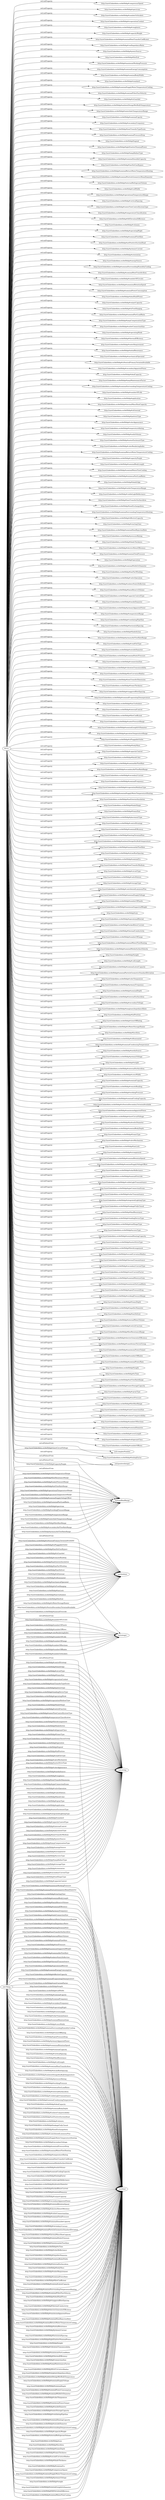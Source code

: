 digraph ar2dtool_diagram { 
rankdir=LR;
size="1501"
	"NULL" -> "http://saref.linkeddata.es/def/bldg#flowResistanceRange" [ label = "owl:onProperty" ];
	"NULL" -> "http://saref.linkeddata.es/def/bldg#electricGeneratorEfficiency" [ label = "owl:onProperty" ];
	"NULL" -> "http://saref.linkeddata.es/def/bldg#transformerVectorGroup" [ label = "owl:onProperty" ];
	"NULL" -> "http://saref.linkeddata.es/def/bldg#maximumPowerOutput" [ label = "owl:onProperty" ];
	"NULL" -> "http://saref.linkeddata.es/def/bldg#numberOfBlades" [ label = "owl:onProperty" ];
	"NULL" -> "http://saref.linkeddata.es/def/bldg#nominalPowerRate" [ label = "owl:onProperty" ];
	"NULL" -> "http://saref.linkeddata.es/def/bldg#length" [ label = "owl:onProperty" ];
	"NULL" -> "http://saref.linkeddata.es/def/bldg#teTime" [ label = "owl:onProperty" ];
	"NULL" -> "http://saref.linkeddata.es/def/bldg#airFlowRateRange" [ label = "owl:onProperty" ];
	"NULL" -> "http://saref.linkeddata.es/def/bldg#waterStorageCapacity" [ label = "owl:onProperty" ];
	"NULL" -> "http://saref.linkeddata.es/def/bldg#sprayType" [ label = "owl:onProperty" ];
	"NULL" -> "http://saref.linkeddata.es/def/bldg#testPressure" [ label = "owl:onProperty" ];
	"NULL" -> "http://saref.linkeddata.es/def/bldg#flowRateRange" [ label = "owl:onProperty" ];
	"NULL" -> "http://saref.linkeddata.es/def/bldg#inletConnectionSize" [ label = "owl:onProperty" ];
	"NULL" -> "http://saref.linkeddata.es/def/bldg#isolatorCompressibility" [ label = "owl:onProperty" ];
	"NULL" -> "http://saref.linkeddata.es/def/bldg#numberOfSections" [ label = "owl:onProperty" ];
	"NULL" -> "http://saref.linkeddata.es/def/bldg#nominalDiameter" [ label = "owl:onProperty" ];
	"NULL" -> "http://saref.linkeddata.es/def/bldg#coverLength" [ label = "owl:onProperty" ];
	"NULL" -> "http://saref.linkeddata.es/def/bldg#refrigerantClass" [ label = "owl:onProperty" ];
	"NULL" -> "http://saref.linkeddata.es/def/bldg#numberOfRows" [ label = "owl:onProperty" ];
	"NULL" -> "http://saref.linkeddata.es/def/bldg#foulingFactor" [ label = "owl:onProperty" ];
	"NULL" -> "http://saref.linkeddata.es/def/bldg#compressorSpeed" [ label = "owl:onProperty" ];
	"NULL" -> "http://saref.linkeddata.es/def/bldg#spectrum" [ label = "owl:onProperty" ];
	"NULL" -> "http://saref.linkeddata.es/def/bldg#numberOsSockets" [ label = "owl:onProperty" ];
	"NULL" -> "http://saref.linkeddata.es/def/bldg#evaporationCoolant" [ label = "owl:onProperty" ];
	"NULL" -> "http://saref.linkeddata.es/def/bldg#roughness" [ label = "owl:onProperty" ];
	"NULL" -> "http://saref.linkeddata.es/def/bldg#capacityWeight" [ label = "owl:onProperty" ];
	"NULL" -> "http://saref.linkeddata.es/def/bldg#nominalHeatTransferCoefficient" [ label = "owl:onProperty" ];
	"NULL" -> "http://saref.linkeddata.es/def/bldg#realImpedanceRatio" [ label = "owl:onProperty" ];
	"NULL" -> "http://saref.linkeddata.es/def/bldg#powerSource" [ label = "owl:onProperty" ];
	"NULL" -> "http://saref.linkeddata.es/def/bldg#fireExit" [ label = "owl:onProperty" ];
	"NULL" -> "http://saref.linkeddata.es/def/bldg#maximumWorkingPressure" [ label = "owl:onProperty" ];
	"NULL" -> "http://saref.linkeddata.es/def/bldg#nominalEnergyConsumption" [ label = "owl:onProperty" ];
	"NULL" -> "http://saref.linkeddata.es/def/bldg#nominalBodyWidth" [ label = "owl:onProperty" ];
	"NULL" -> "http://saref.linkeddata.es/def/bldg#standard" [ label = "owl:onProperty" ];
	"NULL" -> "http://saref.linkeddata.es/def/bldg#nominalSupplyWaterTemperatureCooling" [ label = "owl:onProperty" ];
	"NULL" -> "http://saref.linkeddata.es/def/bldg#nominalFilterFaceVelocity" [ label = "owl:onProperty" ];
	"NULL" -> "http://saref.linkeddata.es/def/bldg#isGuarded" [ label = "owl:onProperty" ];
	"NULL" -> "http://saref.linkeddata.es/def/bldg#ambientDesignWetBulbTemperature" [ label = "owl:onProperty" ];
	"NULL" -> "http://saref.linkeddata.es/def/bldg#waterInletTemperatureRange" [ label = "owl:onProperty" ];
	"NULL" -> "http://saref.linkeddata.es/def/bldg#nominalCapcity" [ label = "owl:onProperty" ];
	"NULL" -> "http://saref.linkeddata.es/def/bldg#secondaryFrequency" [ label = "owl:onProperty" ];
	"NULL" -> "http://saref.linkeddata.es/def/bldg#heatTransferTypeEnum" [ label = "owl:onProperty" ];
	"NULL" -> "http://saref.linkeddata.es/def/bldg#nominalPressureDrop" [ label = "owl:onProperty" ];
	"NULL" -> "http://saref.linkeddata.es/def/bldg#legend" [ label = "owl:onProperty" ];
	"NULL" -> "http://saref.linkeddata.es/def/bldg#lightEmitterNominalPower" [ label = "owl:onProperty" ];
	"NULL" -> "http://saref.linkeddata.es/def/bldg#lampBallastType" [ label = "owl:onProperty" ];
	"NULL" -> "http://saref.linkeddata.es/def/bldg#nominalSensibleCapacity" [ label = "owl:onProperty" ];
	"NULL" -> "http://saref.linkeddata.es/def/bldg#hasHotGasBypass" [ label = "owl:onProperty" ];
	"NULL" -> "http://saref.linkeddata.es/def/bldg#nominalReturnWaterTemperatureHeating" [ label = "owl:onProperty" ];
	"NULL" -> "http://saref.linkeddata.es/def/bldg#nominalParticleGeometricMeanDiameter" [ label = "owl:onProperty" ];
	"NULL" -> "http://saref.linkeddata.es/def/bldg#internalRefrigerantVolume" [ label = "owl:onProperty" ];
	"NULL" -> "http://saref.linkeddata.es/def/bldg#coilWidth" [ label = "owl:onProperty" ];
	"NULL" -> "http://saref.linkeddata.es/def/bldg#operationalTemperatureRange" [ label = "owl:onProperty" ];
	"NULL" -> "http://saref.linkeddata.es/def/bldg#verticalSpacing" [ label = "owl:onProperty" ];
	"NULL" -> "http://saref.linkeddata.es/def/bldg#waterFlowControlSystemType" [ label = "owl:onProperty" ];
	"NULL" -> "http://saref.linkeddata.es/def/bldg#temperatureClassification" [ label = "owl:onProperty" ];
	"NULL" -> "http://saref.linkeddata.es/def/bldg#liftElevationDifference" [ label = "owl:onProperty" ];
	"NULL" -> "http://saref.linkeddata.es/def/bldg#volumen" [ label = "owl:onProperty" ];
	"NULL" -> "http://saref.linkeddata.es/def/bldg#operatingWight" [ label = "owl:onProperty" ];
	"NULL" -> "http://saref.linkeddata.es/def/bldg#nominalFlowRate" [ label = "owl:onProperty" ];
	"NULL" -> "http://saref.linkeddata.es/def/bldg#netPositiveSuctionHead" [ label = "owl:onProperty" ];
	"NULL" -> "http://saref.linkeddata.es/def/bldg#primaryCurrent" [ label = "owl:onProperty" ];
	"NULL" -> "http://saref.linkeddata.es/def/bldg#orientation" [ label = "owl:onProperty" ];
	"NULL" -> "http://saref.linkeddata.es/def/bldg#energySource" [ label = "owl:onProperty" ];
	"NULL" -> "http://saref.linkeddata.es/def/bldg#nominalSorroundingHumidityCooling" [ label = "owl:onProperty" ];
	"NULL" -> "http://saref.linkeddata.es/def/bldg#nominalHeatTransferArea" [ label = "owl:onProperty" ];
	"NULL" -> "http://saref.linkeddata.es/def/bldg#numberOfCircuits" [ label = "owl:onProperty" ];
	"NULL" -> "http://saref.linkeddata.es/def/bldg#nomminalRotationSpeed" [ label = "owl:onProperty" ];
	"NULL" -> "http://saref.linkeddata.es/def/bldg#nominalPowerConsumption" [ label = "owl:onProperty" ];
	"NULL" -> "http://saref.linkeddata.es/def/bldg#idealShaftPower" [ label = "owl:onProperty" ];
	"NULL" -> "http://saref.linkeddata.es/def/bldg#outputCapacity" [ label = "owl:onProperty" ];
	"NULL" -> "http://saref.linkeddata.es/def/bldg#isFreeHanging" [ label = "owl:onProperty" ];
	"NULL" -> "http://saref.linkeddata.es/def/bldg#nominalPartLoadRatio" [ label = "owl:onProperty" ];
	"NULL" -> "http://saref.linkeddata.es/def/bldg#lampCompensationType" [ label = "owl:onProperty" ];
	"NULL" -> "http://saref.linkeddata.es/def/bldg#outletConnectionSize" [ label = "owl:onProperty" ];
	"NULL" -> "http://saref.linkeddata.es/def/bldg#operatingMode" [ label = "owl:onProperty" ];
	"NULL" -> "http://saref.linkeddata.es/def/bldg#thermalEfficiency" [ label = "owl:onProperty" ];
	"NULL" -> "http://saref.linkeddata.es/def/bldg#waterRequirement" [ label = "owl:onProperty" ];
	"NULL" -> "http://saref.linkeddata.es/def/bldg#initialResistance" [ label = "owl:onProperty" ];
	"NULL" -> "http://saref.linkeddata.es/def/bldg#mechanicalOperated" [ label = "owl:onProperty" ];
	"NULL" -> "http://saref.linkeddata.es/def/bldg#isNeutralPrimaryTerminalAvailable" [ label = "owl:onProperty" ];
	"NULL" -> "xsd:realRealRange" [ label = "owl:allValuesFrom" ];
	"NULL" -> "http://saref.linkeddata.es/def/bldg#secondaryApparentPower" [ label = "owl:onProperty" ];
	"NULL" -> "xsd:positiveInteger" [ label = "owl:allValuesFrom" ];
	"NULL" -> "http://saref.linkeddata.es/def/bldg#idealCapacity" [ label = "owl:onProperty" ];
	"NULL" -> "http://saref.linkeddata.es/def/bldg#lampMaintenanceFactor" [ label = "owl:onProperty" ];
	"NULL" -> "http://saref.linkeddata.es/def/bldg#nominalSorroundingTemperatureCooling" [ label = "owl:onProperty" ];
	"NULL" -> "http://saref.linkeddata.es/def/bldg#numberOfCells" [ label = "owl:onProperty" ];
	"NULL" -> "http://saref.linkeddata.es/def/bldg#application" [ label = "owl:onProperty" ];
	"NULL" -> "http://saref.linkeddata.es/def/bldg#thermalMassHeatCapacity" [ label = "owl:onProperty" ];
	"NULL" -> "http://saref.linkeddata.es/def/bldg#isExternal" [ label = "owl:onProperty" ];
	"NULL" -> "http://saref.linkeddata.es/def/bldg#patternType" [ label = "owl:onProperty" ];
	"NULL" -> "http://saref.linkeddata.es/def/bldg#colorAppearance" [ label = "owl:onProperty" ];
	"NULL" -> "http://saref.linkeddata.es/def/bldg#temperatureRating" [ label = "owl:onProperty" ];
	"NULL" -> "http://saref.linkeddata.es/def/bldg#audioVolume" [ label = "owl:onProperty" ];
	"NULL" -> "http://saref.linkeddata.es/def/bldg#motorEnclosureType" [ label = "owl:onProperty" ];
	"NULL" -> "http://saref.linkeddata.es/def/bldg#colorRenderingIndex" [ label = "owl:onProperty" ];
	"NULL" -> "http://saref.linkeddata.es/def/bldg#nominalReturnWaterTemperatureCooling" [ label = "owl:onProperty" ];
	"NULL" -> "http://saref.linkeddata.es/def/bldg#capacityPeople" [ label = "owl:onProperty" ];
	"NULL" -> "http://saref.linkeddata.es/def/bldg#nominalBodyLength" [ label = "owl:onProperty" ];
	"NULL" -> "http://saref.linkeddata.es/def/bldg#nominalWaterFlowCooling" [ label = "owl:onProperty" ];
	"NULL" -> "http://saref.linkeddata.es/def/bldg#minimunPartLoadRatio" [ label = "owl:onProperty" ];
	"NULL" -> "http://saref.linkeddata.es/def/bldg#bladeEdge" [ label = "owl:onProperty" ];
	"NULL" -> "http://saref.linkeddata.es/def/bldg#outletTemperatureRange" [ label = "owl:onProperty" ];
	"NULL" -> "http://saref.linkeddata.es/def/bldg#visibleLightReflectance" [ label = "owl:onProperty" ];
	"NULL" -> "http://saref.linkeddata.es/def/bldg#heatTransferSurfaceArea" [ label = "owl:onProperty" ];
	"NULL" -> "http://saref.linkeddata.es/def/bldg#heatExchangeArea" [ label = "owl:onProperty" ];
	"NULL" -> "http://saref.linkeddata.es/def/bldg#nominalSorroundingTemperatureHeating" [ label = "owl:onProperty" ];
	"NULL" -> "http://saref.linkeddata.es/def/bldg#effectiveCapacity" [ label = "owl:onProperty" ];
	"NULL" -> "http://saref.linkeddata.es/def/bldg#startingTime" [ label = "owl:onProperty" ];
	"NULL" -> "http://saref.linkeddata.es/def/bldg#nominalHeatRejectionRate" [ label = "owl:onProperty" ];
	"NULL" -> "http://saref.linkeddata.es/def/bldg#pressureRating" [ label = "owl:onProperty" ];
	"NULL" -> "http://saref.linkeddata.es/def/bldg#bladeThickness" [ label = "owl:onProperty" ];
	"NULL" -> "http://saref.linkeddata.es/def/bldg#electricMotorEfficiency" [ label = "owl:onProperty" ];
	"NULL" -> "http://saref.linkeddata.es/def/bldg#nominalTotalPressure" [ label = "owl:onProperty" ];
	"NULL" -> "http://saref.linkeddata.es/def/bldg#operation" [ label = "owl:onProperty" ];
	"NULL" -> "http://saref.linkeddata.es/def/bldg#nominalWidthOrDiameter" [ label = "owl:onProperty" ];
	"NULL" -> "http://saref.linkeddata.es/def/bldg#hasPartWinding" [ label = "owl:onProperty" ];
	"NULL" -> "http://saref.linkeddata.es/def/bldg#valveOperation" [ label = "owl:onProperty" ];
	"NULL" -> "http://saref.linkeddata.es/def/bldg#isolatorStaticDeflection" [ label = "owl:onProperty" ];
	"NULL" -> "http://saref.linkeddata.es/def/bldg#basinReserveVolume" [ label = "owl:onProperty" ];
	"NULL" -> "http://saref.linkeddata.es/def/bldg#capacityControlType" [ label = "owl:onProperty" ];
	"NULL" -> "http://saref.linkeddata.es/def/bldg#insideDiameter" [ label = "owl:onProperty" ];
	"NULL" -> "http://saref.linkeddata.es/def/bldg#primaryApparentPower" [ label = "owl:onProperty" ];
	"NULL" -> "http://saref.linkeddata.es/def/bldg#temperatureRange" [ label = "owl:onProperty" ];
	"NULL" -> "http://saref.linkeddata.es/def/bldg#ventilatingPipeSize" [ label = "owl:onProperty" ];
	"NULL" -> "http://saref.linkeddata.es/def/bldg#horizontalSpacing" [ label = "owl:onProperty" ];
	"NULL" -> "http://saref.linkeddata.es/def/bldg#bladeAction" [ label = "owl:onProperty" ];
	"NULL" -> "http://saref.linkeddata.es/def/bldg#primaryAirFlowRateRange" [ label = "owl:onProperty" ];
	"NULL" -> "http://saref.linkeddata.es/def/bldg#readOutType" [ label = "owl:onProperty" ];
	"NULL" -> "http://saref.linkeddata.es/def/bldg#outsideDiameter" [ label = "owl:onProperty" ];
	"NULL" -> "http://saref.linkeddata.es/def/bldg#nominalStaticPressure" [ label = "owl:onProperty" ];
	"NULL" -> "http://saref.linkeddata.es/def/bldg#connectionSize" [ label = "owl:onProperty" ];
	"NULL" -> "http://saref.linkeddata.es/def/bldg#vibrationTransmissibility" [ label = "owl:onProperty" ];
	"NULL" -> "http://saref.linkeddata.es/def/bldg#firstCurvatureRadius" [ label = "owl:onProperty" ];
	"NULL" -> "http://saref.linkeddata.es/def/bldg#heatTransferDimension" [ label = "owl:onProperty" ];
	"NULL" -> "http://saref.linkeddata.es/def/bldg#frameThickness" [ label = "owl:onProperty" ];
	"NULL" -> "http://saref.linkeddata.es/def/bldg#staggeredRowSpacing" [ label = "owl:onProperty" ];
	"NULL" -> "http://saref.linkeddata.es/def/bldg#nominalEvaporatingTemmperature" [ label = "owl:onProperty" ];
	"NULL" -> "http://saref.linkeddata.es/def/bldg#hasTurbulator" [ label = "owl:onProperty" ];
	"NULL" -> "http://saref.linkeddata.es/def/bldg#internalControl" [ label = "owl:onProperty" ];
	"NULL" -> "http://saref.linkeddata.es/def/bldg#flowCoefficient" [ label = "owl:onProperty" ];
	"NULL" -> "xsd:boolean" [ label = "owl:allValuesFrom" ];
	"NULL" -> "http://saref.linkeddata.es/def/bldg#waterPressureRange" [ label = "owl:onProperty" ];
	"NULL" -> "http://saref.linkeddata.es/def/bldg#nominalLengthOrDiameter" [ label = "owl:onProperty" ];
	"NULL" -> "http://saref.linkeddata.es/def/bldg#operationTemperatureRange" [ label = "owl:onProperty" ];
	"NULL" -> "http://saref.linkeddata.es/def/bldg#isPluggableOutlet" [ label = "owl:onProperty" ];
	"NULL" -> "http://saref.linkeddata.es/def/bldg#bodyMass" [ label = "owl:onProperty" ];
	"NULL" -> "http://saref.linkeddata.es/def/bldg#capacityControl" [ label = "owl:onProperty" ];
	"NULL" -> "http://saref.linkeddata.es/def/bldg#finishColor" [ label = "owl:onProperty" ];
	"NULL" -> "http://saref.linkeddata.es/def/bldg#nominalAirFlowRate" [ label = "owl:onProperty" ];
	"NULL" -> "http://saref.linkeddata.es/def/bldg#secondaryAirFlowRateRange" [ label = "owl:onProperty" ];
	"NULL" -> "http://saref.linkeddata.es/def/bldg#secondaryCurrent" [ label = "owl:onProperty" ];
	"NULL" -> "http://saref.linkeddata.es/def/bldg#nominalFrequency" [ label = "owl:onProperty" ];
	"NULL" -> "http://saref.linkeddata.es/def/bldg#evaporationMediumType" [ label = "owl:onProperty" ];
	"NULL" -> "http://saref.linkeddata.es/def/bldg#nominalSupplyWaterTemperatureHeating" [ label = "owl:onProperty" ];
	"NULL" -> "http://saref.linkeddata.es/def/bldg#hasExteriorInsulation" [ label = "owl:onProperty" ];
	"NULL" -> "http://saref.linkeddata.es/def/bldg#bladeShape" [ label = "owl:onProperty" ];
	"NULL" -> "http://saref.linkeddata.es/def/bldg#frameSize" [ label = "owl:onProperty" ];
	"NULL" -> "http://saref.linkeddata.es/def/bldg#placementType" [ label = "owl:onProperty" ];
	"NULL" -> "http://saref.linkeddata.es/def/bldg#controlStrategy" [ label = "owl:onProperty" ];
	"NULL" -> "http://saref.linkeddata.es/def/bldg#nominalEfficiency" [ label = "owl:onProperty" ];
	"NULL" -> "http://saref.linkeddata.es/def/bldg#limitingTerminalSize" [ label = "owl:onProperty" ];
	"NULL" -> "http://saref.linkeddata.es/def/bldg#ambientDesignDryBulbTemperature" [ label = "owl:onProperty" ];
	"NULL" -> "http://saref.linkeddata.es/def/bldg#maximumAirFlowRate" [ label = "owl:onProperty" ];
	"NULL" -> "http://saref.linkeddata.es/def/bldg#inLineRowSpacing" [ label = "owl:onProperty" ];
	"NULL" -> "http://saref.linkeddata.es/def/bldg#nominalUa" [ label = "owl:onProperty" ];
	"NULL" -> "http://saref.linkeddata.es/def/bldg#heatTransferMedium" [ label = "owl:onProperty" ];
	"NULL" -> "http://saref.linkeddata.es/def/bldg#circuitType" [ label = "owl:onProperty" ];
	"NULL" -> "http://saref.linkeddata.es/def/bldg#valvePattern" [ label = "owl:onProperty" ];
	"NULL" -> "http://saref.linkeddata.es/def/bldg#storageType" [ label = "owl:onProperty" ];
	"NULL" -> "http://saref.linkeddata.es/def/bldg#contributedLuminousFlux" [ label = "owl:onProperty" ];
	"NULL" -> "http://saref.linkeddata.es/def/bldg#nominalSupplyVoltage" [ label = "owl:onProperty" ];
	"NULL" -> "http://saref.linkeddata.es/def/bldg#numberOfPanels" [ label = "owl:onProperty" ];
	"NULL" -> "http://saref.linkeddata.es/def/bldg#maximumSupportedWeight" [ label = "owl:onProperty" ];
	"NULL" -> "http://saref.linkeddata.es/def/bldg#size" [ label = "owl:onProperty" ];
	"NULL" -> "http://saref.linkeddata.es/def/bldg#operationalRiterial" [ label = "owl:onProperty" ];
	"NULL" -> "http://saref.linkeddata.es/def/bldg#lockedRotorCurrent" [ label = "owl:onProperty" ];
	"NULL" -> "http://saref.linkeddata.es/def/bldg#thermalConductivity" [ label = "owl:onProperty" ];
	"NULL" -> "http://saref.linkeddata.es/def/bldg#numberOfGangs" [ label = "owl:onProperty" ];
	"NULL" -> "xsd:integer" [ label = "owl:allValuesFrom" ];
	"NULL" -> "http://saref.linkeddata.es/def/bldg#nominalWaterFlowHeating" [ label = "owl:onProperty" ];
	"NULL" -> "http://saref.linkeddata.es/def/bldg#nominalMediaSurfaceVelocity" [ label = "owl:onProperty" ];
	"NULL" -> "http://saref.linkeddata.es/def/bldg#height" [ label = "owl:onProperty" ];
	"NULL" -> "http://saref.linkeddata.es/def/bldg#coilLength" [ label = "owl:onProperty" ];
	"NULL" -> "http://saref.linkeddata.es/def/bldg#nominalLatentCapacity" [ label = "owl:onProperty" ];
	"NULL" -> "http://saref.linkeddata.es/def/bldg#nominalParticleGeometricStandardDeviation" [ label = "owl:onProperty" ];
	"NULL" -> "http://saref.linkeddata.es/def/bldg#colorTempeature" [ label = "owl:onProperty" ];
	"NULL" -> "http://saref.linkeddata.es/def/bldg#primaryFrequency" [ label = "owl:onProperty" ];
	"NULL" -> "http://saref.linkeddata.es/def/bldg#nominalDepth" [ label = "owl:onProperty" ];
	"NULL" -> "http://saref.linkeddata.es/def/bldg#internalSurfaceArea" [ label = "owl:onProperty" ];
	"NULL" -> "xsd:string" [ label = "owl:allValuesFrom" ];
	"NULL" -> "http://saref.linkeddata.es/def/bldg#secondaryVoltage" [ label = "owl:onProperty" ];
	"NULL" -> "http://saref.linkeddata.es/def/bldg#imaginaryImpedanceRatio" [ label = "owl:onProperty" ];
	"NULL" -> "http://saref.linkeddata.es/def/bldg#failPosition" [ label = "owl:onProperty" ];
	"NULL" -> "http://saref.linkeddata.es/def/bldg#closeOffRating" [ label = "owl:onProperty" ];
	"NULL" -> "http://saref.linkeddata.es/def/bldg#isWaterStorageHeater" [ label = "owl:onProperty" ];
	"NULL" -> "http://saref.linkeddata.es/def/bldg#faceArea" [ label = "owl:onProperty" ];
	"NULL" -> "http://saref.linkeddata.es/def/bldg#isIlluminated" [ label = "owl:onProperty" ];
	"NULL" -> "http://saref.linkeddata.es/def/bldg#nominalCondensingTemperature" [ label = "owl:onProperty" ];
	"NULL" -> "http://saref.linkeddata.es/def/bldg#mediaSource" [ label = "owl:onProperty" ];
	"NULL" -> "http://saref.linkeddata.es/def/bldg#primaryVoltage" [ label = "owl:onProperty" ];
	"NULL" -> "http://saref.linkeddata.es/def/bldg#weight" [ label = "owl:onProperty" ];
	"NULL" -> "http://saref.linkeddata.es/def/bldg#externalSurfaceArea" [ label = "owl:onProperty" ];
	"NULL" -> "http://saref.linkeddata.es/def/bldg#coverWidth" [ label = "owl:onProperty" ];
	"NULL" -> "http://saref.linkeddata.es/def/bldg#nominalCapacity" [ label = "owl:onProperty" ];
	"NULL" -> "http://saref.linkeddata.es/def/bldg#remoteReading" [ label = "owl:onProperty" ];
	"NULL" -> "http://saref.linkeddata.es/def/bldg#workingPressure" [ label = "owl:onProperty" ];
	"NULL" -> "http://saref.linkeddata.es/def/bldg#nominalCoolingCapacity" [ label = "owl:onProperty" ];
	"NULL" -> "http://saref.linkeddata.es/def/bldg#isNeutralSecondaryTerminalAvailable" [ label = "owl:onProperty" ];
	"NULL" -> "http://saref.linkeddata.es/def/bldg#maximumApparentPower" [ label = "owl:onProperty" ];
	"NULL" -> "http://saref.linkeddata.es/def/bldg#shortCircuitVoltage" [ label = "owl:onProperty" ];
	"NULL" -> "http://saref.linkeddata.es/def/bldg#hydraulicDiameter" [ label = "owl:onProperty" ];
	"NULL" -> "http://saref.linkeddata.es/def/bldg#nominalBodyDepth" [ label = "owl:onProperty" ];
	"NULL" -> "http://saref.linkeddata.es/def/bldg#frameType" [ label = "owl:onProperty" ];
	"NULL" -> "http://saref.linkeddata.es/def/bldg#valveMechanism" [ label = "owl:onProperty" ];
	"NULL" -> "http://saref.linkeddata.es/def/bldg#hasLock" [ label = "owl:onProperty" ];
	"NULL" -> "http://saref.linkeddata.es/def/bldg#arrangement" [ label = "owl:onProperty" ];
	"NULL" -> "http://saref.linkeddata.es/def/bldg#nominalRotationSpeed" [ label = "owl:onProperty" ];
	"NULL" -> "http://saref.linkeddata.es/def/bldg#nominalSupplyVoltageOffset" [ label = "owl:onProperty" ];
	"NULL" -> "http://saref.linkeddata.es/def/bldg#solarReflectance" [ label = "owl:onProperty" ];
	"NULL" -> "xsd:float" [ label = "owl:allValuesFrom" ];
	"NULL" -> "http://saref.linkeddata.es/def/bldg#manualOverride" [ label = "owl:onProperty" ];
	"NULL" -> "http://saref.linkeddata.es/def/bldg#visibleLightTransmittance" [ label = "owl:onProperty" ];
	"NULL" -> "http://saref.linkeddata.es/def/bldg#pipeConnectionEnum" [ label = "owl:onProperty" ];
	"NULL" -> "http://saref.linkeddata.es/def/bldg#solarTransmittance" [ label = "owl:onProperty" ];
	"NULL" -> "http://saref.linkeddata.es/def/bldg#integratedLightingType" [ label = "owl:onProperty" ];
	"NULL" -> "http://saref.linkeddata.es/def/bldg#leakageFullyClosed" [ label = "owl:onProperty" ];
	"NULL" -> "http://saref.linkeddata.es/def/bldg#finalResistance" [ label = "owl:onProperty" ];
	"NULL" -> "http://saref.linkeddata.es/def/bldg#shadingDeviceType" [ label = "owl:onProperty" ];
	"NULL" -> "http://saref.linkeddata.es/def/bldg#endShapeType" [ label = "owl:onProperty" ];
	"NULL" -> "http://saref.linkeddata.es/def/bldg#accessType" [ label = "owl:onProperty" ];
	"NULL" -> "http://saref.linkeddata.es/def/bldg#nominalHeatingCapacity" [ label = "owl:onProperty" ];
	"NULL" -> "http://saref.linkeddata.es/def/bldg#motorDriveType" [ label = "owl:onProperty" ];
	"NULL" -> "xsd:complexNumber" [ label = "owl:allValuesFrom" ];
	"NULL" -> "http://saref.linkeddata.es/def/bldg#flowArrangement" [ label = "owl:onProperty" ];
	"NULL" -> "http://saref.linkeddata.es/def/bldg#secondCurvatureRadius" [ label = "owl:onProperty" ];
	"NULL" -> "http://saref.linkeddata.es/def/bldg#thermalTransmittance" [ label = "owl:onProperty" ];
	"NULL" -> "http://saref.linkeddata.es/def/bldg#secondaryCurrentType" [ label = "owl:onProperty" ];
	"NULL" -> "http://saref.linkeddata.es/def/bldg#startCurrentFactor" [ label = "owl:onProperty" ];
	"NULL" -> "http://saref.linkeddata.es/def/bldg#nominalMoistureGain" [ label = "owl:onProperty" ];
	"NULL" -> "http://saref.linkeddata.es/def/bldg#maximumPartLoadRatio" [ label = "owl:onProperty" ];
	"NULL" -> "http://saref.linkeddata.es/def/bldg#openPressureDrop" [ label = "owl:onProperty" ];
	"NULL" -> "http://saref.linkeddata.es/def/bldg#workingPressureRange" [ label = "owl:onProperty" ];
	"NULL" -> "http://saref.linkeddata.es/def/bldg#frameDepth" [ label = "owl:onProperty" ];
	"NULL" -> "http://saref.linkeddata.es/def/bldg#impellerDiameter" [ label = "owl:onProperty" ];
	"NULL" -> "http://saref.linkeddata.es/def/bldg#hasDefrost" [ label = "owl:onProperty" ];
	"NULL" -> "http://saref.linkeddata.es/def/bldg#internalWaterVolume" [ label = "owl:onProperty" ];
	"NULL" -> "http://saref.linkeddata.es/def/bldg#switchFunction" [ label = "owl:onProperty" ];
	"owl:Thing" -> "xsd:float" [ label = "http://saref.linkeddata.es/def/bldg#nominalSorroundingHumidityCooling" ];
	"owl:Thing" -> "xsd:float" [ label = "http://saref.linkeddata.es/def/bldg#closeOffRating" ];
	"owl:Thing" -> "xsd:float" [ label = "http://saref.linkeddata.es/def/bldg#openPressureDrop" ];
	"owl:Thing" -> "xsd:float" [ label = "http://saref.linkeddata.es/def/bldg#primaryApparentPower" ];
	"owl:Thing" -> "xsd:string" [ label = "http://saref.linkeddata.es/def/bldg#motorDriveType" ];
	"owl:Thing" -> "xsd:boolean" [ label = "http://saref.linkeddata.es/def/bldg#isNeutralPrimaryTerminalAvailable" ];
	"owl:Thing" -> "xsd:float" [ label = "http://saref.linkeddata.es/def/bldg#nomminalRotationSpeed" ];
	"owl:Thing" -> "xsd:string" [ label = "http://saref.linkeddata.es/def/bldg#colorAppearance" ];
	"owl:Thing" -> "xsd:integer" [ label = "http://saref.linkeddata.es/def/bldg#colorRenderingIndex" ];
	"owl:Thing" -> "xsd:float" [ label = "http://saref.linkeddata.es/def/bldg#nominalCapacity" ];
	"owl:Thing" -> "xsd:string" [ label = "http://saref.linkeddata.es/def/bldg#mediaSource" ];
	"owl:Thing" -> "xsd:realRealRange" [ label = "http://saref.linkeddata.es/def/bldg#workingPressureRange" ];
	"owl:Thing" -> "xsd:float" [ label = "http://saref.linkeddata.es/def/bldg#verticalSpacing" ];
	"owl:Thing" -> "xsd:float" [ label = "http://saref.linkeddata.es/def/bldg#finalResistance" ];
	"owl:Thing" -> "xsd:string" [ label = "http://saref.linkeddata.es/def/bldg#roughness" ];
	"owl:Thing" -> "xsd:integer" [ label = "http://saref.linkeddata.es/def/bldg#numberOfCells" ];
	"owl:Thing" -> "xsd:float" [ label = "http://saref.linkeddata.es/def/bldg#coilLength" ];
	"owl:Thing" -> "xsd:float" [ label = "http://saref.linkeddata.es/def/bldg#nominalHeatTransferArea" ];
	"owl:Thing" -> "xsd:float" [ label = "http://saref.linkeddata.es/def/bldg#inLineRowSpacing" ];
	"owl:Thing" -> "xsd:float" [ label = "http://saref.linkeddata.es/def/bldg#ambientDesignDryBulbTemperature" ];
	"owl:Thing" -> "xsd:string" [ label = "http://saref.linkeddata.es/def/bldg#heatTransferDimension" ];
	"owl:Thing" -> "xsd:float" [ label = "http://saref.linkeddata.es/def/bldg#pressureRating" ];
	"owl:Thing" -> "xsd:realRealRange" [ label = "http://saref.linkeddata.es/def/bldg#temperatureRange" ];
	"owl:Thing" -> "xsd:string" [ label = "http://saref.linkeddata.es/def/bldg#pipeConnectionEnum" ];
	"owl:Thing" -> "xsd:float" [ label = "http://saref.linkeddata.es/def/bldg#workingPressure" ];
	"owl:Thing" -> "xsd:float" [ label = "http://saref.linkeddata.es/def/bldg#minimunPartLoadRatio" ];
	"owl:Thing" -> "xsd:string" [ label = "http://saref.linkeddata.es/def/bldg#valveOperation" ];
	"owl:Thing" -> "xsd:float" [ label = "http://saref.linkeddata.es/def/bldg#externalSurfaceArea" ];
	"owl:Thing" -> "xsd:float" [ label = "http://saref.linkeddata.es/def/bldg#visibleLightTransmittance" ];
	"owl:Thing" -> "xsd:float" [ label = "http://saref.linkeddata.es/def/bldg#nominalCondensingTemperature" ];
	"owl:Thing" -> "xsd:integer" [ label = "http://saref.linkeddata.es/def/bldg#numberOfGangs" ];
	"owl:Thing" -> "xsd:boolean" [ label = "http://saref.linkeddata.es/def/bldg#isPluggableOutlet" ];
	"owl:Thing" -> "xsd:string" [ label = "http://saref.linkeddata.es/def/bldg#valvePattern" ];
	"owl:Thing" -> "xsd:float" [ label = "http://saref.linkeddata.es/def/bldg#idealCapacity" ];
	"owl:Thing" -> "xsd:string" [ label = "http://saref.linkeddata.es/def/bldg#finishColor" ];
	"owl:Thing" -> "xsd:string" [ label = "http://saref.linkeddata.es/def/bldg#sprayType" ];
	"owl:Thing" -> "xsd:float" [ label = "http://saref.linkeddata.es/def/bldg#nominalBodyDepth" ];
	"owl:Thing" -> "xsd:float" [ label = "http://saref.linkeddata.es/def/bldg#isolatorCompressibility" ];
	"owl:Thing" -> "xsd:float" [ label = "http://saref.linkeddata.es/def/bldg#netPositiveSuctionHead" ];
	"owl:Thing" -> "xsd:string" [ label = "http://saref.linkeddata.es/def/bldg#application" ];
	"owl:Thing" -> "xsd:string" [ label = "http://saref.linkeddata.es/def/bldg#motorEnclosureType" ];
	"owl:Thing" -> "xsd:float" [ label = "http://saref.linkeddata.es/def/bldg#volumen" ];
	"owl:Thing" -> "xsd:float" [ label = "http://saref.linkeddata.es/def/bldg#leakageFullyClosed" ];
	"owl:Thing" -> "xsd:string" [ label = "http://saref.linkeddata.es/def/bldg#integratedLightingType" ];
	"owl:Thing" -> "xsd:string" [ label = "http://saref.linkeddata.es/def/bldg#standard" ];
	"owl:Thing" -> "xsd:float" [ label = "http://saref.linkeddata.es/def/bldg#heatExchangeArea" ];
	"owl:Thing" -> "xsd:float" [ label = "http://saref.linkeddata.es/def/bldg#contributedLuminousFlux" ];
	"owl:Thing" -> "xsd:float" [ label = "http://saref.linkeddata.es/def/bldg#nominalSupplyWaterTemperatureHeating" ];
	"owl:Thing" -> "xsd:float" [ label = "http://saref.linkeddata.es/def/bldg#secondaryVoltage" ];
	"owl:Thing" -> "xsd:realRealRange" [ label = "http://saref.linkeddata.es/def/bldg#waterInletTemperatureRange" ];
	"owl:Thing" -> "xsd:float" [ label = "http://saref.linkeddata.es/def/bldg#nominalPressureDrop" ];
	"owl:Thing" -> "xsd:float" [ label = "http://saref.linkeddata.es/def/bldg#nominalWaterFlowHeating" ];
	"owl:Thing" -> "xsd:float" [ label = "http://saref.linkeddata.es/def/bldg#temperatureRating" ];
	"owl:Thing" -> "xsd:boolean" [ label = "http://saref.linkeddata.es/def/bldg#hasHotGasBypass" ];
	"owl:Thing" -> "xsd:float" [ label = "http://saref.linkeddata.es/def/bldg#nominalHeatTransferCoefficient" ];
	"owl:Thing" -> "xsd:float" [ label = "http://saref.linkeddata.es/def/bldg#nominalMediaSurfaceVelocity" ];
	"owl:Thing" -> "xsd:string" [ label = "http://saref.linkeddata.es/def/bldg#capacityControlType" ];
	"owl:Thing" -> "xsd:float" [ label = "http://saref.linkeddata.es/def/bldg#audioVolume" ];
	"owl:Thing" -> "xsd:float" [ label = "http://saref.linkeddata.es/def/bldg#nominalCoolingCapacity" ];
	"owl:Thing" -> "xsd:float" [ label = "http://saref.linkeddata.es/def/bldg#foulingFactor" ];
	"owl:Thing" -> "xsd:float" [ label = "http://saref.linkeddata.es/def/bldg#visibleLightReflectance" ];
	"owl:Thing" -> "xsd:float" [ label = "http://saref.linkeddata.es/def/bldg#hydraulicDiameter" ];
	"owl:Thing" -> "xsd:float" [ label = "http://saref.linkeddata.es/def/bldg#lockedRotorCurrent" ];
	"owl:Thing" -> "xsd:float" [ label = "http://saref.linkeddata.es/def/bldg#nominalDiameter" ];
	"owl:Thing" -> "xsd:float" [ label = "http://saref.linkeddata.es/def/bldg#outputCapacity" ];
	"owl:Thing" -> "xsd:float" [ label = "http://saref.linkeddata.es/def/bldg#secondaryApparentPower" ];
	"owl:Thing" -> "xsd:float" [ label = "http://saref.linkeddata.es/def/bldg#nominalRotationSpeed" ];
	"owl:Thing" -> "xsd:float" [ label = "http://saref.linkeddata.es/def/bldg#electricMotorEfficiency" ];
	"owl:Thing" -> "xsd:float" [ label = "http://saref.linkeddata.es/def/bldg#outletConnectionSize" ];
	"owl:Thing" -> "xsd:float" [ label = "http://saref.linkeddata.es/def/bldg#nominalTotalPressure" ];
	"owl:Thing" -> "xsd:float" [ label = "http://saref.linkeddata.es/def/bldg#nominalSensibleCapacity" ];
	"owl:Thing" -> "xsd:realRealRange" [ label = "http://saref.linkeddata.es/def/bldg#flowRateRange" ];
	"owl:Thing" -> "xsd:string" [ label = "http://saref.linkeddata.es/def/bldg#internalControl" ];
	"owl:Thing" -> "xsd:float" [ label = "http://saref.linkeddata.es/def/bldg#secondaryCurrent" ];
	"owl:Thing" -> "xsd:string" [ label = "http://saref.linkeddata.es/def/bldg#placementType" ];
	"owl:Thing" -> "xsd:float" [ label = "http://saref.linkeddata.es/def/bldg#nominalParticleGeometricStandardDeviation" ];
	"owl:Thing" -> "xsd:float" [ label = "http://saref.linkeddata.es/def/bldg#thermalMassHeatCapacity" ];
	"owl:Thing" -> "xsd:float" [ label = "http://saref.linkeddata.es/def/bldg#nominalStaticPressure" ];
	"owl:Thing" -> "xsd:boolean" [ label = "http://saref.linkeddata.es/def/bldg#isGuarded" ];
	"owl:Thing" -> "xsd:float" [ label = "http://saref.linkeddata.es/def/bldg#maximumAirFlowRate" ];
	"owl:Thing" -> "xsd:float" [ label = "http://saref.linkeddata.es/def/bldg#teTime" ];
	"owl:Thing" -> "xsd:float" [ label = "http://saref.linkeddata.es/def/bldg#solarReflectance" ];
	"owl:Thing" -> "xsd:string" [ label = "http://saref.linkeddata.es/def/bldg#heatTransferMedium" ];
	"owl:Thing" -> "xsd:string" [ label = "http://saref.linkeddata.es/def/bldg#powerSource" ];
	"owl:Thing" -> "xsd:float" [ label = "http://saref.linkeddata.es/def/bldg#impellerDiameter" ];
	"owl:Thing" -> "xsd:float" [ label = "http://saref.linkeddata.es/def/bldg#nominalBodyWidth" ];
	"owl:Thing" -> "xsd:float" [ label = "http://saref.linkeddata.es/def/bldg#internalSurfaceArea" ];
	"owl:Thing" -> "xsd:boolean" [ label = "http://saref.linkeddata.es/def/bldg#remoteReading" ];
	"owl:Thing" -> "xsd:boolean" [ label = "http://saref.linkeddata.es/def/bldg#hasExteriorInsulation" ];
	"owl:Thing" -> "xsd:realRealRange" [ label = "http://saref.linkeddata.es/def/bldg#secondaryAirFlowRateRange" ];
	"owl:Thing" -> "xsd:string" [ label = "http://saref.linkeddata.es/def/bldg#lampCompensationType" ];
	"owl:Thing" -> "xsd:float" [ label = "http://saref.linkeddata.es/def/bldg#bodyMass" ];
	"owl:Thing" -> "xsd:float" [ label = "http://saref.linkeddata.es/def/bldg#waterRequirement" ];
	"owl:Thing" -> "xsd:float" [ label = "http://saref.linkeddata.es/def/bldg#nominalPowerRate" ];
	"owl:Thing" -> "xsd:float" [ label = "http://saref.linkeddata.es/def/bldg#flowCoefficient" ];
	"owl:Thing" -> "xsd:float" [ label = "http://saref.linkeddata.es/def/bldg#nominalLatentCapacity" ];
	"owl:Thing" -> "xsd:float" [ label = "http://saref.linkeddata.es/def/bldg#nominalSorroundingTemperatureHeating" ];
	"owl:Thing" -> "xsd:float" [ label = "http://saref.linkeddata.es/def/bldg#nominalFilterFaceVelocity" ];
	"owl:Thing" -> "xsd:realRealRange" [ label = "http://saref.linkeddata.es/def/bldg#primaryAirFlowRateRange" ];
	"owl:Thing" -> "xsd:float" [ label = "http://saref.linkeddata.es/def/bldg#idealShaftPower" ];
	"owl:Thing" -> "xsd:float" [ label = "http://saref.linkeddata.es/def/bldg#staggeredRowSpacing" ];
	"owl:Thing" -> "xsd:string" [ label = "http://saref.linkeddata.es/def/bldg#energySource" ];
	"owl:Thing" -> "xsd:boolean" [ label = "http://saref.linkeddata.es/def/bldg#hasPartWinding" ];
	"owl:Thing" -> "xsd:float" [ label = "http://saref.linkeddata.es/def/bldg#thermalConductivity" ];
	"owl:Thing" -> "xsd:realRealRange" [ label = "http://saref.linkeddata.es/def/bldg#outletTemperatureRange" ];
	"owl:Thing" -> "xsd:complexNumber" [ label = "http://saref.linkeddata.es/def/bldg#shortCircuitVoltage" ];
	"owl:Thing" -> "xsd:float" [ label = "http://saref.linkeddata.es/def/bldg#electricGeneratorEfficiency" ];
	"owl:Thing" -> "xsd:float" [ label = "http://saref.linkeddata.es/def/bldg#maximumApparentPower" ];
	"owl:Thing" -> "xsd:float" [ label = "http://saref.linkeddata.es/def/bldg#nominalHeatRejectionRate" ];
	"owl:Thing" -> "xsd:string" [ label = "http://saref.linkeddata.es/def/bldg#arrangement" ];
	"owl:Thing" -> "xsd:float" [ label = "http://saref.linkeddata.es/def/bldg#nominalReturnWaterTemperatureCooling" ];
	"owl:Thing" -> "xsd:float" [ label = "http://saref.linkeddata.es/def/bldg#initialResistance" ];
	"owl:Thing" -> "xsd:float" [ label = "http://saref.linkeddata.es/def/bldg#primaryCurrent" ];
	"owl:Thing" -> "xsd:float" [ label = "http://saref.linkeddata.es/def/bldg#horizontalSpacing" ];
	"owl:Thing" -> "xsd:float" [ label = "http://saref.linkeddata.es/def/bldg#lightEmitterNominalPower" ];
	"owl:Thing" -> "xsd:string" [ label = "http://saref.linkeddata.es/def/bldg#accessType" ];
	"owl:Thing" -> "xsd:float" [ label = "http://saref.linkeddata.es/def/bldg#height" ];
	"owl:Thing" -> "xsd:float" [ label = "http://saref.linkeddata.es/def/bldg#vibrationTransmissibility" ];
	"owl:Thing" -> "xsd:float" [ label = "http://saref.linkeddata.es/def/bldg#maximumPartLoadRatio" ];
	"owl:Thing" -> "xsd:float" [ label = "http://saref.linkeddata.es/def/bldg#thermalEfficiency" ];
	"owl:Thing" -> "xsd:float" [ label = "http://saref.linkeddata.es/def/bldg#connectionSize" ];
	"owl:Thing" -> "xsd:string" [ label = "http://saref.linkeddata.es/def/bldg#lampBallastType" ];
	"owl:Thing" -> "xsd:string" [ label = "http://saref.linkeddata.es/def/bldg#storageType" ];
	"owl:Thing" -> "xsd:boolean" [ label = "http://saref.linkeddata.es/def/bldg#hasDefrost" ];
	"owl:Thing" -> "xsd:boolean" [ label = "http://saref.linkeddata.es/def/bldg#isExternal" ];
	"owl:Thing" -> "xsd:integer" [ label = "http://saref.linkeddata.es/def/bldg#numberOfSections" ];
	"owl:Thing" -> "xsd:integer" [ label = "http://saref.linkeddata.es/def/bldg#numberOfBlades" ];
	"owl:Thing" -> "xsd:float" [ label = "http://saref.linkeddata.es/def/bldg#lampMaintenanceFactor" ];
	"owl:Thing" -> "xsd:float" [ label = "http://saref.linkeddata.es/def/bldg#firstCurvatureRadius" ];
	"owl:Thing" -> "xsd:string" [ label = "http://saref.linkeddata.es/def/bldg#orientation" ];
	"owl:Thing" -> "xsd:string" [ label = "http://saref.linkeddata.es/def/bldg#secondaryCurrentType" ];
	"owl:Thing" -> "xsd:float" [ label = "http://saref.linkeddata.es/def/bldg#imaginaryImpedanceRatio" ];
	"owl:Thing" -> "xsd:realRealRange" [ label = "http://saref.linkeddata.es/def/bldg#flowResistanceRange" ];
	"owl:Thing" -> "xsd:float" [ label = "http://saref.linkeddata.es/def/bldg#ambientDesignWetBulbTemperature" ];
	"owl:Thing" -> "xsd:float" [ label = "http://saref.linkeddata.es/def/bldg#nominalSupplyVoltage" ];
	"owl:Thing" -> "xsd:float" [ label = "http://saref.linkeddata.es/def/bldg#nominalDepth" ];
	"owl:Thing" -> "xsd:float" [ label = "http://saref.linkeddata.es/def/bldg#nominalPowerConsumption" ];
	"owl:Thing" -> "xsd:float" [ label = "http://saref.linkeddata.es/def/bldg#nominalWidthOrDiameter" ];
	"owl:Thing" -> "xsd:string" [ label = "http://saref.linkeddata.es/def/bldg#endShapeType" ];
	"owl:Thing" -> "xsd:float" [ label = "http://saref.linkeddata.es/def/bldg#colorTempeature" ];
	"owl:Thing" -> "xsd:string" [ label = "http://saref.linkeddata.es/def/bldg#capacityControl" ];
	"owl:Thing" -> "xsd:float" [ label = "http://saref.linkeddata.es/def/bldg#maximumPowerOutput" ];
	"owl:Thing" -> "xsd:float" [ label = "http://saref.linkeddata.es/def/bldg#insideDiameter" ];
	"owl:Thing" -> "xsd:float" [ label = "http://saref.linkeddata.es/def/bldg#waterStorageCapacity" ];
	"owl:Thing" -> "xsd:float" [ label = "http://saref.linkeddata.es/def/bldg#ventilatingPipeSize" ];
	"owl:Thing" -> "xsd:boolean" [ label = "http://saref.linkeddata.es/def/bldg#isIlluminated" ];
	"owl:Thing" -> "xsd:float" [ label = "http://saref.linkeddata.es/def/bldg#nominalHeatingCapacity" ];
	"owl:Thing" -> "xsd:string" [ label = "http://saref.linkeddata.es/def/bldg#controlStrategy" ];
	"owl:Thing" -> "xsd:integer" [ label = "http://saref.linkeddata.es/def/bldg#numberOsSockets" ];
	"owl:Thing" -> "xsd:float" [ label = "http://saref.linkeddata.es/def/bldg#outsideDiameter" ];
	"owl:Thing" -> "xsd:float" [ label = "http://saref.linkeddata.es/def/bldg#nominalSorroundingTemperatureCooling" ];
	"owl:Thing" -> "xsd:string" [ label = "http://saref.linkeddata.es/def/bldg#bladeEdge" ];
	"owl:Thing" -> "xsd:float" [ label = "http://saref.linkeddata.es/def/bldg#capacityWeight" ];
	"owl:Thing" -> "xsd:float" [ label = "http://saref.linkeddata.es/def/bldg#internalRefrigerantVolume" ];
	"owl:Thing" -> "xsd:float" [ label = "http://saref.linkeddata.es/def/bldg#size" ];
	"owl:Thing" -> "xsd:float" [ label = "http://saref.linkeddata.es/def/bldg#faceArea" ];
	"owl:Thing" -> "xsd:string" [ label = "http://saref.linkeddata.es/def/bldg#circuitType" ];
	"owl:Thing" -> "xsd:string" [ label = "http://saref.linkeddata.es/def/bldg#frameSize" ];
	"owl:Thing" -> "xsd:float" [ label = "http://saref.linkeddata.es/def/bldg#frameDepth" ];
	"owl:Thing" -> "xsd:string" [ label = "http://saref.linkeddata.es/def/bldg#evaporationCoolant" ];
	"owl:Thing" -> "xsd:float" [ label = "http://saref.linkeddata.es/def/bldg#frameThickness" ];
	"owl:Thing" -> "xsd:float" [ label = "http://saref.linkeddata.es/def/bldg#secondCurvatureRadius" ];
	"owl:Thing" -> "xsd:realRealRange" [ label = "http://saref.linkeddata.es/def/bldg#waterPressureRange" ];
	"owl:Thing" -> "xsd:float" [ label = "http://saref.linkeddata.es/def/bldg#bladeThickness" ];
	"owl:Thing" -> "xsd:string" [ label = "http://saref.linkeddata.es/def/bldg#heatTransferTypeEnum" ];
	"owl:Thing" -> "xsd:float" [ label = "http://saref.linkeddata.es/def/bldg#nominalUa" ];
	"owl:Thing" -> "xsd:float" [ label = "http://saref.linkeddata.es/def/bldg#compressorSpeed" ];
	"owl:Thing" -> "xsd:string" [ label = "http://saref.linkeddata.es/def/bldg#patternType" ];
	"owl:Thing" -> "xsd:string" [ label = "http://saref.linkeddata.es/def/bldg#shadingDeviceType" ];
	"owl:Thing" -> "xsd:float" [ label = "http://saref.linkeddata.es/def/bldg#nominalSupplyWaterTemperatureCooling" ];
	"owl:Thing" -> "xsd:string" [ label = "http://saref.linkeddata.es/def/bldg#operatingMode" ];
	"owl:Thing" -> "xsd:string" [ label = "http://saref.linkeddata.es/def/bldg#evaporationMediumType" ];
	"owl:Thing" -> "xsd:boolean" [ label = "http://saref.linkeddata.es/def/bldg#mechanicalOperated" ];
	"owl:Thing" -> "xsd:realRealRange" [ label = "http://saref.linkeddata.es/def/bldg#airFlowRateRange" ];
	"owl:Thing" -> "xsd:float" [ label = "http://saref.linkeddata.es/def/bldg#primaryVoltage" ];
	"owl:Thing" -> "xsd:float" [ label = "http://saref.linkeddata.es/def/bldg#weight" ];
	"owl:Thing" -> "xsd:string" [ label = "http://saref.linkeddata.es/def/bldg#bladeShape" ];
	"owl:Thing" -> "xsd:boolean" [ label = "http://saref.linkeddata.es/def/bldg#isFreeHanging" ];
	"owl:Thing" -> "xsd:string" [ label = "http://saref.linkeddata.es/def/bldg#switchFunction" ];
	"owl:Thing" -> "xsd:positiveInteger" [ label = "http://saref.linkeddata.es/def/bldg#capacityPeople" ];
	"owl:Thing" -> "xsd:float" [ label = "http://saref.linkeddata.es/def/bldg#nominalLengthOrDiameter" ];
	"owl:Thing" -> "xsd:float" [ label = "http://saref.linkeddata.es/def/bldg#liftElevationDifference" ];
	"owl:Thing" -> "xsd:float" [ label = "http://saref.linkeddata.es/def/bldg#nominalWaterFlowCooling" ];
	"owl:Thing" -> "xsd:float" [ label = "http://saref.linkeddata.es/def/bldg#maximumWorkingPressure" ];
	"owl:Thing" -> "xsd:float" [ label = "http://saref.linkeddata.es/def/bldg#nominalParticleGeometricMeanDiameter" ];
	"owl:Thing" -> "xsd:float" [ label = "http://saref.linkeddata.es/def/bldg#startingTime" ];
	"owl:Thing" -> "xsd:float" [ label = "http://saref.linkeddata.es/def/bldg#nominalBodyLength" ];
	"owl:Thing" -> "xsd:float" [ label = "http://saref.linkeddata.es/def/bldg#basinReserveVolume" ];
	"owl:Thing" -> "xsd:boolean" [ label = "http://saref.linkeddata.es/def/bldg#hasLock" ];
	"owl:Thing" -> "xsd:string" [ label = "http://saref.linkeddata.es/def/bldg#waterFlowControlSystemType" ];
	"owl:Thing" -> "xsd:float" [ label = "http://saref.linkeddata.es/def/bldg#nominalEfficiency" ];
	"owl:Thing" -> "xsd:float" [ label = "http://saref.linkeddata.es/def/bldg#primaryFrequency" ];
	"owl:Thing" -> "xsd:string" [ label = "http://saref.linkeddata.es/def/bldg#temperatureClassification" ];
	"owl:Thing" -> "xsd:realRealRange" [ label = "http://saref.linkeddata.es/def/bldg#operationalTemperatureRange" ];
	"owl:Thing" -> "xsd:string" [ label = "http://saref.linkeddata.es/def/bldg#flowArrangement" ];
	"owl:Thing" -> "xsd:realRealRange" [ label = "http://saref.linkeddata.es/def/bldg#operationTemperatureRange" ];
	"owl:Thing" -> "xsd:integer" [ label = "http://saref.linkeddata.es/def/bldg#numberOfCircuits" ];
	"owl:Thing" -> "xsd:integer" [ label = "http://saref.linkeddata.es/def/bldg#numberOfPanels" ];
	"owl:Thing" -> "xsd:string" [ label = "http://saref.linkeddata.es/def/bldg#bladeAction" ];
	"owl:Thing" -> "xsd:float" [ label = "http://saref.linkeddata.es/def/bldg#inletConnectionSize" ];
	"owl:Thing" -> "xsd:float" [ label = "http://saref.linkeddata.es/def/bldg#nominalReturnWaterTemperatureHeating" ];
	"owl:Thing" -> "xsd:float" [ label = "http://saref.linkeddata.es/def/bldg#realImpedanceRatio" ];
	"owl:Thing" -> "xsd:float" [ label = "http://saref.linkeddata.es/def/bldg#limitingTerminalSize" ];
	"owl:Thing" -> "xsd:string" [ label = "http://saref.linkeddata.es/def/bldg#refrigerantClass" ];
	"owl:Thing" -> "xsd:float" [ label = "http://saref.linkeddata.es/def/bldg#heatTransferSurfaceArea" ];
	"owl:Thing" -> "xsd:string" [ label = "http://saref.linkeddata.es/def/bldg#frameType" ];
	"owl:Thing" -> "xsd:float" [ label = "http://saref.linkeddata.es/def/bldg#internalWaterVolume" ];
	"owl:Thing" -> "xsd:boolean" [ label = "http://saref.linkeddata.es/def/bldg#hasTurbulator" ];
	"owl:Thing" -> "xsd:boolean" [ label = "http://saref.linkeddata.es/def/bldg#fireExit" ];
	"owl:Thing" -> "xsd:boolean" [ label = "http://saref.linkeddata.es/def/bldg#isWaterStorageHeater" ];
	"owl:Thing" -> "xsd:boolean" [ label = "http://saref.linkeddata.es/def/bldg#isNeutralSecondaryTerminalAvailable" ];
	"owl:Thing" -> "xsd:realRealRange" [ label = "http://saref.linkeddata.es/def/bldg#nominalSupplyVoltageOffset" ];
	"owl:Thing" -> "xsd:integer" [ label = "http://saref.linkeddata.es/def/bldg#numberOfRows" ];
	"owl:Thing" -> "xsd:float" [ label = "http://saref.linkeddata.es/def/bldg#nominalFlowRate" ];
	"owl:Thing" -> "xsd:float" [ label = "http://saref.linkeddata.es/def/bldg#testPressure" ];
	"owl:Thing" -> "xsd:float" [ label = "http://saref.linkeddata.es/def/bldg#maximumSupportedWeight" ];
	"owl:Thing" -> "xsd:float" [ label = "http://saref.linkeddata.es/def/bldg#nominalAirFlowRate" ];
	"owl:Thing" -> "xsd:string" [ label = "http://saref.linkeddata.es/def/bldg#transformerVectorGroup" ];
	"owl:Thing" -> "xsd:float" [ label = "http://saref.linkeddata.es/def/bldg#isolatorStaticDeflection" ];
	"owl:Thing" -> "xsd:float" [ label = "http://saref.linkeddata.es/def/bldg#thermalTransmittance" ];
	"owl:Thing" -> "xsd:float" [ label = "http://saref.linkeddata.es/def/bldg#operationalRiterial" ];
	"owl:Thing" -> "xsd:float" [ label = "http://saref.linkeddata.es/def/bldg#nominalEnergyConsumption" ];
	"owl:Thing" -> "xsd:boolean" [ label = "http://saref.linkeddata.es/def/bldg#manualOverride" ];
	"owl:Thing" -> "xsd:string" [ label = "http://saref.linkeddata.es/def/bldg#operation" ];
	"owl:Thing" -> "xsd:float" [ label = "http://saref.linkeddata.es/def/bldg#effectiveCapacity" ];
	"owl:Thing" -> "xsd:float" [ label = "http://saref.linkeddata.es/def/bldg#nominalEvaporatingTemmperature" ];
	"owl:Thing" -> "xsd:float" [ label = "http://saref.linkeddata.es/def/bldg#startCurrentFactor" ];
	"owl:Thing" -> "xsd:float" [ label = "http://saref.linkeddata.es/def/bldg#length" ];
	"owl:Thing" -> "xsd:string" [ label = "http://saref.linkeddata.es/def/bldg#legend" ];
	"owl:Thing" -> "xsd:float" [ label = "http://saref.linkeddata.es/def/bldg#coilWidth" ];
	"owl:Thing" -> "xsd:float" [ label = "http://saref.linkeddata.es/def/bldg#nominalCapcity" ];
	"owl:Thing" -> "xsd:float" [ label = "http://saref.linkeddata.es/def/bldg#nominalFrequency" ];
	"owl:Thing" -> "xsd:float" [ label = "http://saref.linkeddata.es/def/bldg#secondaryFrequency" ];
	"owl:Thing" -> "xsd:float" [ label = "http://saref.linkeddata.es/def/bldg#operatingWight" ];
	"owl:Thing" -> "xsd:string" [ label = "http://saref.linkeddata.es/def/bldg#failPosition" ];
	"owl:Thing" -> "xsd:float" [ label = "http://saref.linkeddata.es/def/bldg#coverLength" ];
	"owl:Thing" -> "xsd:string" [ label = "http://saref.linkeddata.es/def/bldg#readOutType" ];
	"owl:Thing" -> "xsd:string" [ label = "http://saref.linkeddata.es/def/bldg#valveMechanism" ];
	"owl:Thing" -> "xsd:float" [ label = "http://saref.linkeddata.es/def/bldg#solarTransmittance" ];
	"owl:Thing" -> "xsd:float" [ label = "http://saref.linkeddata.es/def/bldg#nominalMoistureGain" ];
	"owl:Thing" -> "xsd:realRealRange" [ label = "http://saref.linkeddata.es/def/bldg#nominalPartLoadRatio" ];
	"owl:Thing" -> "xsd:realRealRange" [ label = "http://saref.linkeddata.es/def/bldg#spectrum" ];
	"owl:Thing" -> "xsd:float" [ label = "http://saref.linkeddata.es/def/bldg#coverWidth" ];

}

